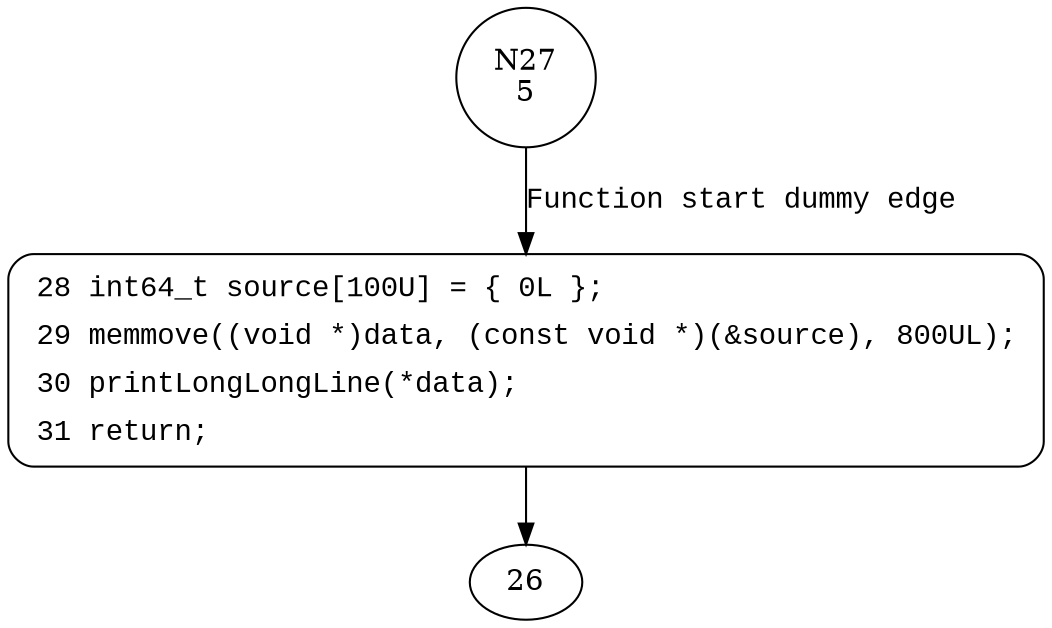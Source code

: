 digraph CWE121_Stack_Based_Buffer_Overflow__CWE805_int64_t_declare_memmove_65b_badSink {
27 [shape="circle" label="N27\n5"]
28 [shape="circle" label="N28\n4"]
28 [style="filled,bold" penwidth="1" fillcolor="white" fontname="Courier New" shape="Mrecord" label=<<table border="0" cellborder="0" cellpadding="3" bgcolor="white"><tr><td align="right">28</td><td align="left">int64_t source[100U] = &#123; 0L &#125;;</td></tr><tr><td align="right">29</td><td align="left">memmove((void *)data, (const void *)(&amp;source), 800UL);</td></tr><tr><td align="right">30</td><td align="left">printLongLongLine(*data);</td></tr><tr><td align="right">31</td><td align="left">return;</td></tr></table>>]
28 -> 26[label=""]
27 -> 28 [label="Function start dummy edge" fontname="Courier New"]
}
